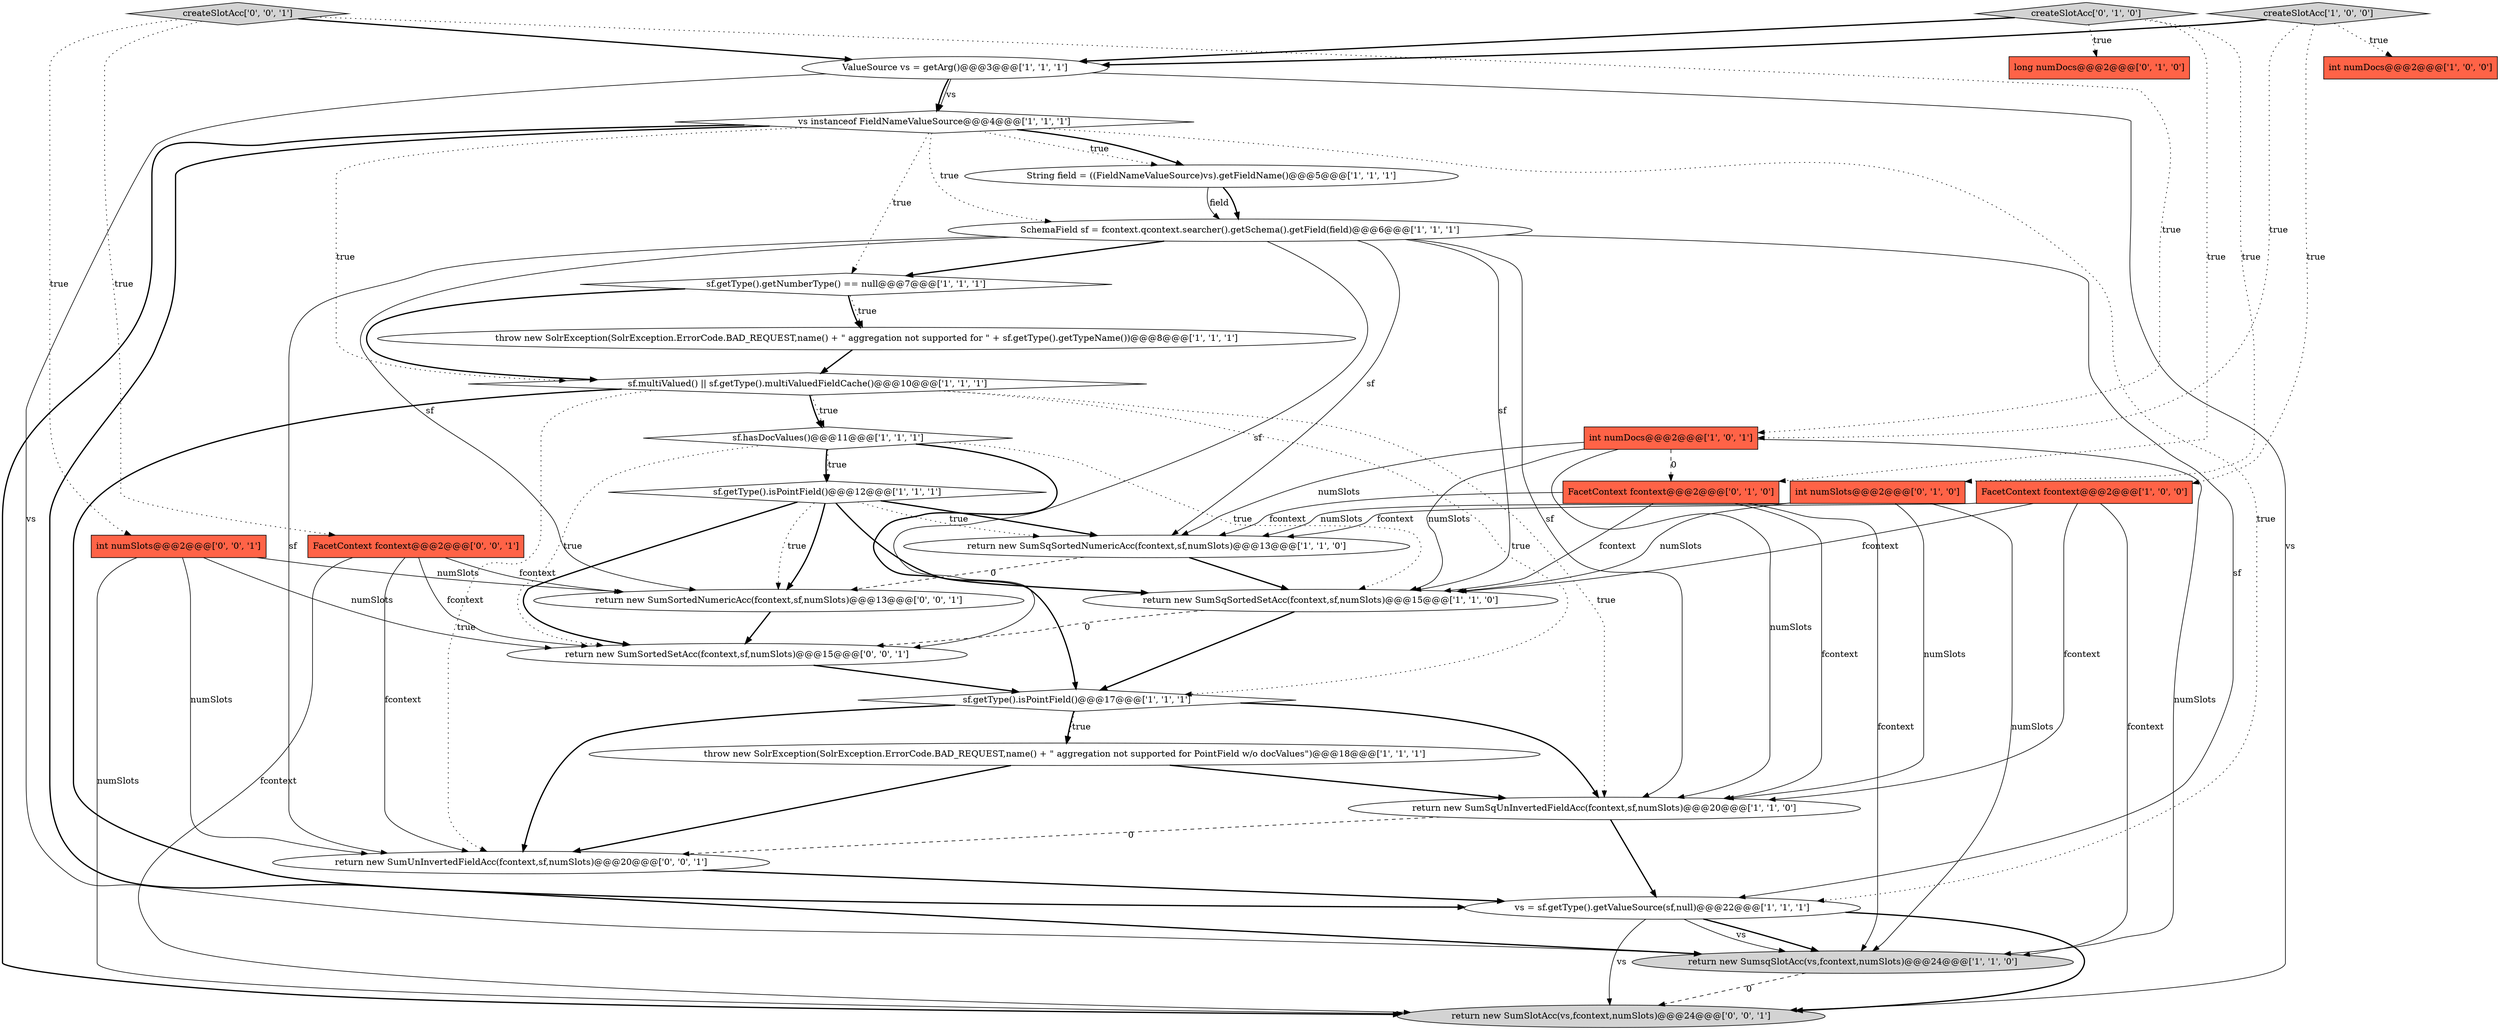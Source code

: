 digraph {
25 [style = filled, label = "createSlotAcc['0', '0', '1']", fillcolor = lightgray, shape = diamond image = "AAA0AAABBB3BBB"];
27 [style = filled, label = "int numSlots@@@2@@@['0', '0', '1']", fillcolor = tomato, shape = box image = "AAA0AAABBB3BBB"];
14 [style = filled, label = "vs = sf.getType().getValueSource(sf,null)@@@22@@@['1', '1', '1']", fillcolor = white, shape = ellipse image = "AAA0AAABBB1BBB"];
6 [style = filled, label = "sf.getType().getNumberType() == null@@@7@@@['1', '1', '1']", fillcolor = white, shape = diamond image = "AAA0AAABBB1BBB"];
18 [style = filled, label = "int numDocs@@@2@@@['1', '0', '1']", fillcolor = tomato, shape = box image = "AAA0AAABBB1BBB"];
8 [style = filled, label = "sf.multiValued() || sf.getType().multiValuedFieldCache()@@@10@@@['1', '1', '1']", fillcolor = white, shape = diamond image = "AAA0AAABBB1BBB"];
23 [style = filled, label = "FacetContext fcontext@@@2@@@['0', '1', '0']", fillcolor = tomato, shape = box image = "AAA1AAABBB2BBB"];
28 [style = filled, label = "return new SumUnInvertedFieldAcc(fcontext,sf,numSlots)@@@20@@@['0', '0', '1']", fillcolor = white, shape = ellipse image = "AAA0AAABBB3BBB"];
3 [style = filled, label = "return new SumSqUnInvertedFieldAcc(fcontext,sf,numSlots)@@@20@@@['1', '1', '0']", fillcolor = white, shape = ellipse image = "AAA0AAABBB1BBB"];
2 [style = filled, label = "sf.hasDocValues()@@@11@@@['1', '1', '1']", fillcolor = white, shape = diamond image = "AAA0AAABBB1BBB"];
26 [style = filled, label = "return new SumSortedNumericAcc(fcontext,sf,numSlots)@@@13@@@['0', '0', '1']", fillcolor = white, shape = ellipse image = "AAA0AAABBB3BBB"];
11 [style = filled, label = "return new SumSqSortedNumericAcc(fcontext,sf,numSlots)@@@13@@@['1', '1', '0']", fillcolor = white, shape = ellipse image = "AAA0AAABBB1BBB"];
5 [style = filled, label = "SchemaField sf = fcontext.qcontext.searcher().getSchema().getField(field)@@@6@@@['1', '1', '1']", fillcolor = white, shape = ellipse image = "AAA0AAABBB1BBB"];
21 [style = filled, label = "int numSlots@@@2@@@['0', '1', '0']", fillcolor = tomato, shape = box image = "AAA0AAABBB2BBB"];
30 [style = filled, label = "return new SumSortedSetAcc(fcontext,sf,numSlots)@@@15@@@['0', '0', '1']", fillcolor = white, shape = ellipse image = "AAA0AAABBB3BBB"];
0 [style = filled, label = "throw new SolrException(SolrException.ErrorCode.BAD_REQUEST,name() + \" aggregation not supported for \" + sf.getType().getTypeName())@@@8@@@['1', '1', '1']", fillcolor = white, shape = ellipse image = "AAA0AAABBB1BBB"];
10 [style = filled, label = "throw new SolrException(SolrException.ErrorCode.BAD_REQUEST,name() + \" aggregation not supported for PointField w/o docValues\")@@@18@@@['1', '1', '1']", fillcolor = white, shape = ellipse image = "AAA0AAABBB1BBB"];
13 [style = filled, label = "String field = ((FieldNameValueSource)vs).getFieldName()@@@5@@@['1', '1', '1']", fillcolor = white, shape = ellipse image = "AAA0AAABBB1BBB"];
7 [style = filled, label = "createSlotAcc['1', '0', '0']", fillcolor = lightgray, shape = diamond image = "AAA0AAABBB1BBB"];
12 [style = filled, label = "return new SumsqSlotAcc(vs,fcontext,numSlots)@@@24@@@['1', '1', '0']", fillcolor = lightgray, shape = ellipse image = "AAA0AAABBB1BBB"];
9 [style = filled, label = "sf.getType().isPointField()@@@17@@@['1', '1', '1']", fillcolor = white, shape = diamond image = "AAA0AAABBB1BBB"];
16 [style = filled, label = "ValueSource vs = getArg()@@@3@@@['1', '1', '1']", fillcolor = white, shape = ellipse image = "AAA0AAABBB1BBB"];
17 [style = filled, label = "FacetContext fcontext@@@2@@@['1', '0', '0']", fillcolor = tomato, shape = box image = "AAA0AAABBB1BBB"];
1 [style = filled, label = "sf.getType().isPointField()@@@12@@@['1', '1', '1']", fillcolor = white, shape = diamond image = "AAA0AAABBB1BBB"];
15 [style = filled, label = "int numDocs@@@2@@@['1', '0', '0']", fillcolor = tomato, shape = box image = "AAA0AAABBB1BBB"];
22 [style = filled, label = "createSlotAcc['0', '1', '0']", fillcolor = lightgray, shape = diamond image = "AAA0AAABBB2BBB"];
20 [style = filled, label = "long numDocs@@@2@@@['0', '1', '0']", fillcolor = tomato, shape = box image = "AAA0AAABBB2BBB"];
24 [style = filled, label = "FacetContext fcontext@@@2@@@['0', '0', '1']", fillcolor = tomato, shape = box image = "AAA0AAABBB3BBB"];
19 [style = filled, label = "return new SumSqSortedSetAcc(fcontext,sf,numSlots)@@@15@@@['1', '1', '0']", fillcolor = white, shape = ellipse image = "AAA0AAABBB1BBB"];
4 [style = filled, label = "vs instanceof FieldNameValueSource@@@4@@@['1', '1', '1']", fillcolor = white, shape = diamond image = "AAA0AAABBB1BBB"];
29 [style = filled, label = "return new SumSlotAcc(vs,fcontext,numSlots)@@@24@@@['0', '0', '1']", fillcolor = lightgray, shape = ellipse image = "AAA0AAABBB3BBB"];
14->12 [style = solid, label="vs"];
23->12 [style = solid, label="fcontext"];
8->28 [style = dotted, label="true"];
9->10 [style = bold, label=""];
1->30 [style = bold, label=""];
23->11 [style = solid, label="fcontext"];
27->28 [style = solid, label="numSlots"];
18->19 [style = solid, label="numSlots"];
28->14 [style = bold, label=""];
25->18 [style = dotted, label="true"];
19->30 [style = dashed, label="0"];
19->9 [style = bold, label=""];
7->16 [style = bold, label=""];
0->8 [style = bold, label=""];
18->12 [style = solid, label="numSlots"];
24->28 [style = solid, label="fcontext"];
5->3 [style = solid, label="sf"];
6->0 [style = dotted, label="true"];
5->11 [style = solid, label="sf"];
21->3 [style = solid, label="numSlots"];
16->12 [style = solid, label="vs"];
22->23 [style = dotted, label="true"];
27->30 [style = solid, label="numSlots"];
24->29 [style = solid, label="fcontext"];
2->9 [style = bold, label=""];
23->3 [style = solid, label="fcontext"];
16->29 [style = solid, label="vs"];
5->30 [style = solid, label="sf"];
1->11 [style = bold, label=""];
4->13 [style = dotted, label="true"];
1->26 [style = dotted, label="true"];
22->20 [style = dotted, label="true"];
5->6 [style = bold, label=""];
18->3 [style = solid, label="numSlots"];
13->5 [style = bold, label=""];
27->29 [style = solid, label="numSlots"];
24->26 [style = solid, label="fcontext"];
1->19 [style = bold, label=""];
7->17 [style = dotted, label="true"];
9->10 [style = dotted, label="true"];
17->3 [style = solid, label="fcontext"];
2->19 [style = dotted, label="true"];
5->14 [style = solid, label="sf"];
22->21 [style = dotted, label="true"];
4->5 [style = dotted, label="true"];
17->11 [style = solid, label="fcontext"];
3->28 [style = dashed, label="0"];
14->29 [style = solid, label="vs"];
22->16 [style = bold, label=""];
2->1 [style = bold, label=""];
5->19 [style = solid, label="sf"];
8->2 [style = dotted, label="true"];
17->12 [style = solid, label="fcontext"];
24->30 [style = solid, label="fcontext"];
21->11 [style = solid, label="numSlots"];
4->13 [style = bold, label=""];
11->26 [style = dashed, label="0"];
8->14 [style = bold, label=""];
25->24 [style = dotted, label="true"];
30->9 [style = bold, label=""];
4->29 [style = bold, label=""];
18->11 [style = solid, label="numSlots"];
2->30 [style = dotted, label="true"];
25->16 [style = bold, label=""];
7->15 [style = dotted, label="true"];
8->3 [style = dotted, label="true"];
9->28 [style = bold, label=""];
8->2 [style = bold, label=""];
18->23 [style = dashed, label="0"];
14->29 [style = bold, label=""];
7->18 [style = dotted, label="true"];
4->12 [style = bold, label=""];
9->3 [style = bold, label=""];
27->26 [style = solid, label="numSlots"];
8->9 [style = dotted, label="true"];
16->4 [style = bold, label=""];
4->6 [style = dotted, label="true"];
21->12 [style = solid, label="numSlots"];
10->28 [style = bold, label=""];
1->11 [style = dotted, label="true"];
3->14 [style = bold, label=""];
4->8 [style = dotted, label="true"];
10->3 [style = bold, label=""];
6->0 [style = bold, label=""];
11->19 [style = bold, label=""];
1->26 [style = bold, label=""];
21->19 [style = solid, label="numSlots"];
4->14 [style = dotted, label="true"];
26->30 [style = bold, label=""];
16->4 [style = solid, label="vs"];
23->19 [style = solid, label="fcontext"];
5->28 [style = solid, label="sf"];
2->1 [style = dotted, label="true"];
5->26 [style = solid, label="sf"];
14->12 [style = bold, label=""];
6->8 [style = bold, label=""];
12->29 [style = dashed, label="0"];
13->5 [style = solid, label="field"];
17->19 [style = solid, label="fcontext"];
25->27 [style = dotted, label="true"];
}
